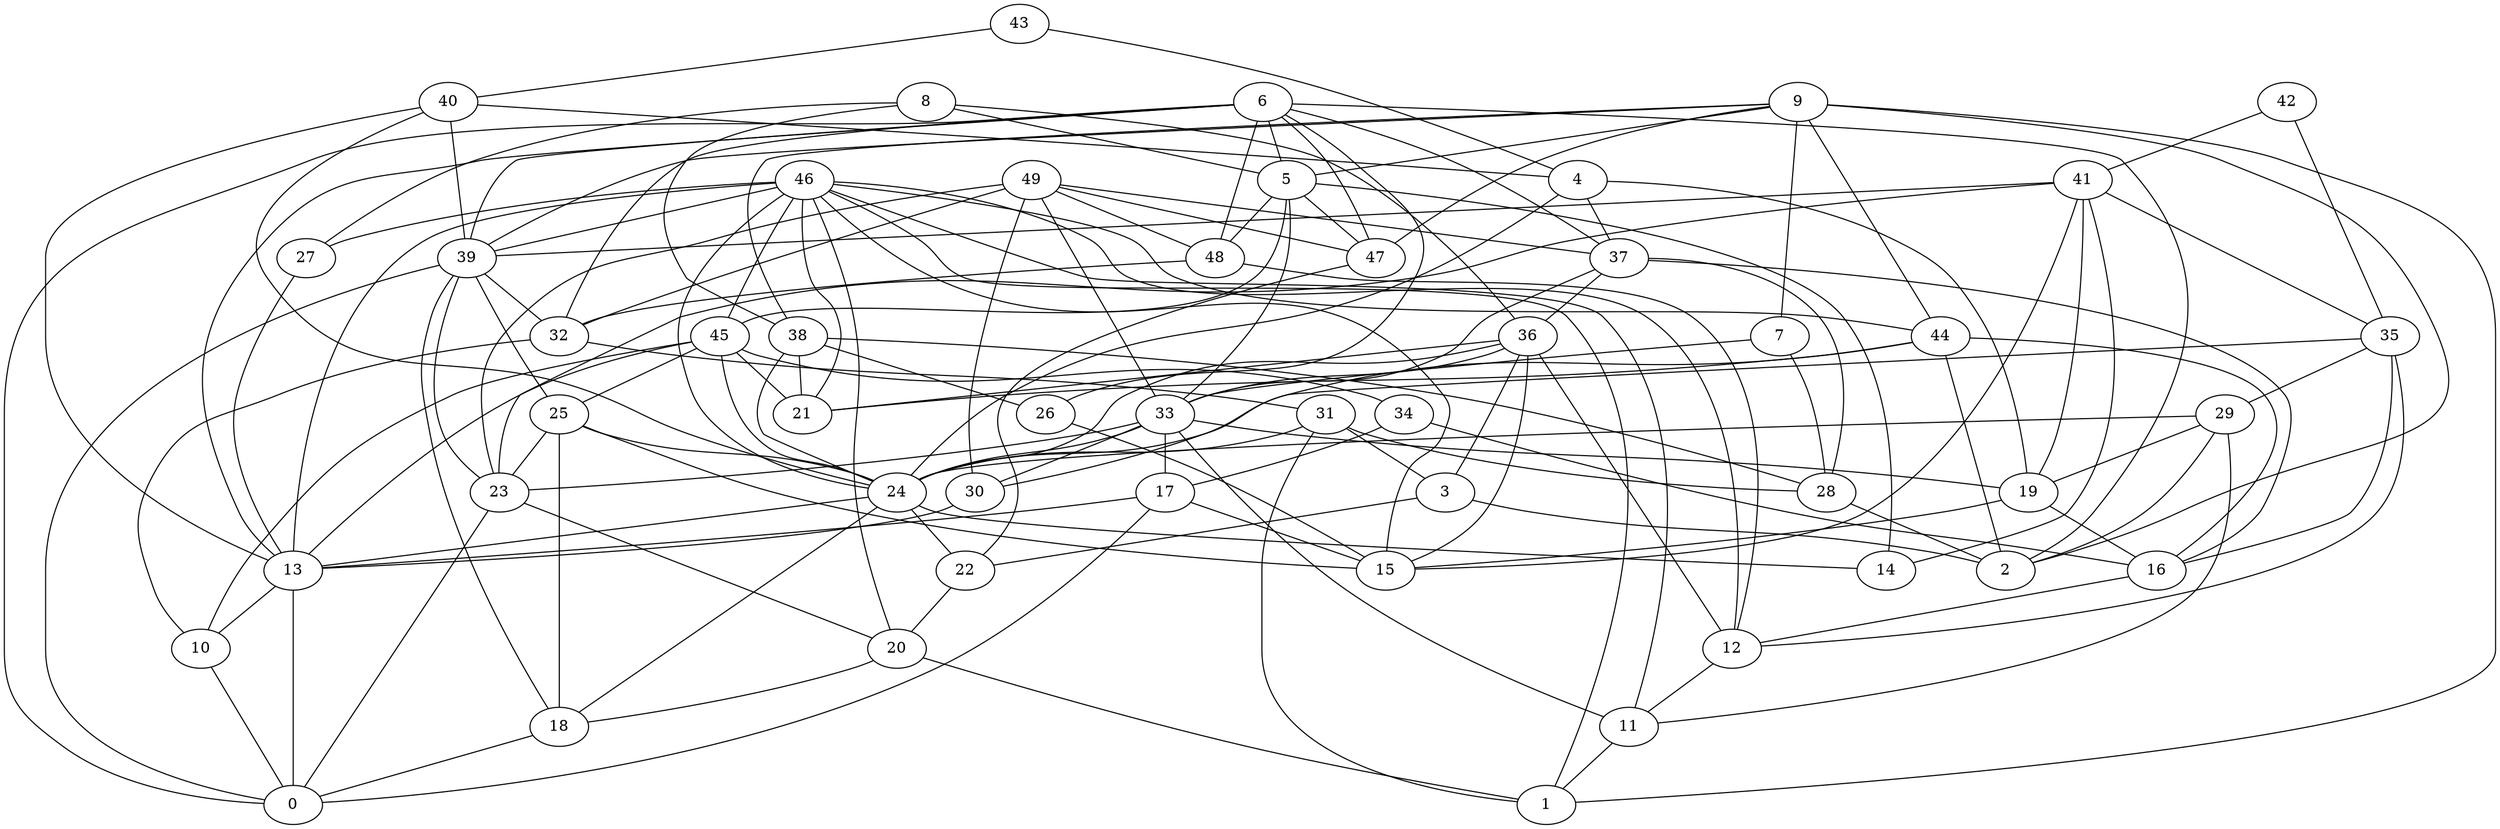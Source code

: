 digraph GG_graph {

subgraph G_graph {
edge [color = black]
"18" -> "0" [dir = none]
"42" -> "41" [dir = none]
"42" -> "35" [dir = none]
"49" -> "23" [dir = none]
"49" -> "32" [dir = none]
"49" -> "33" [dir = none]
"49" -> "37" [dir = none]
"37" -> "28" [dir = none]
"37" -> "16" [dir = none]
"37" -> "33" [dir = none]
"5" -> "47" [dir = none]
"5" -> "14" [dir = none]
"5" -> "33" [dir = none]
"34" -> "17" [dir = none]
"25" -> "24" [dir = none]
"25" -> "18" [dir = none]
"46" -> "45" [dir = none]
"46" -> "24" [dir = none]
"46" -> "21" [dir = none]
"46" -> "11" [dir = none]
"46" -> "1" [dir = none]
"46" -> "27" [dir = none]
"46" -> "12" [dir = none]
"46" -> "44" [dir = none]
"29" -> "24" [dir = none]
"29" -> "19" [dir = none]
"28" -> "2" [dir = none]
"41" -> "35" [dir = none]
"41" -> "19" [dir = none]
"41" -> "39" [dir = none]
"41" -> "14" [dir = none]
"41" -> "15" [dir = none]
"35" -> "24" [dir = none]
"35" -> "29" [dir = none]
"27" -> "13" [dir = none]
"7" -> "28" [dir = none]
"9" -> "1" [dir = none]
"9" -> "5" [dir = none]
"9" -> "39" [dir = none]
"9" -> "2" [dir = none]
"9" -> "7" [dir = none]
"36" -> "3" [dir = none]
"36" -> "12" [dir = none]
"36" -> "33" [dir = none]
"36" -> "24" [dir = none]
"36" -> "21" [dir = none]
"36" -> "15" [dir = none]
"22" -> "20" [dir = none]
"48" -> "32" [dir = none]
"48" -> "12" [dir = none]
"17" -> "15" [dir = none]
"17" -> "0" [dir = none]
"40" -> "24" [dir = none]
"40" -> "39" [dir = none]
"40" -> "4" [dir = none]
"43" -> "4" [dir = none]
"43" -> "40" [dir = none]
"4" -> "19" [dir = none]
"23" -> "20" [dir = none]
"8" -> "38" [dir = none]
"8" -> "36" [dir = none]
"8" -> "27" [dir = none]
"38" -> "24" [dir = none]
"33" -> "19" [dir = none]
"33" -> "17" [dir = none]
"33" -> "30" [dir = none]
"33" -> "23" [dir = none]
"24" -> "18" [dir = none]
"24" -> "13" [dir = none]
"47" -> "22" [dir = none]
"45" -> "34" [dir = none]
"45" -> "25" [dir = none]
"45" -> "21" [dir = none]
"45" -> "24" [dir = none]
"45" -> "10" [dir = none]
"6" -> "39" [dir = none]
"6" -> "0" [dir = none]
"6" -> "13" [dir = none]
"6" -> "37" [dir = none]
"6" -> "5" [dir = none]
"6" -> "26" [dir = none]
"6" -> "47" [dir = none]
"3" -> "2" [dir = none]
"3" -> "22" [dir = none]
"12" -> "11" [dir = none]
"44" -> "21" [dir = none]
"44" -> "16" [dir = none]
"44" -> "30" [dir = none]
"39" -> "18" [dir = none]
"39" -> "25" [dir = none]
"39" -> "0" [dir = none]
"39" -> "23" [dir = none]
"39" -> "32" [dir = none]
"32" -> "10" [dir = none]
"26" -> "15" [dir = none]
"31" -> "24" [dir = none]
"31" -> "1" [dir = none]
"20" -> "18" [dir = none]
"4" -> "37" [dir = none]
"23" -> "0" [dir = none]
"34" -> "16" [dir = none]
"25" -> "15" [dir = none]
"49" -> "47" [dir = none]
"6" -> "48" [dir = none]
"31" -> "3" [dir = none]
"29" -> "2" [dir = none]
"46" -> "39" [dir = none]
"32" -> "31" [dir = none]
"10" -> "0" [dir = none]
"38" -> "26" [dir = none]
"38" -> "28" [dir = none]
"25" -> "23" [dir = none]
"45" -> "13" [dir = none]
"30" -> "13" [dir = none]
"35" -> "16" [dir = none]
"8" -> "5" [dir = none]
"29" -> "11" [dir = none]
"6" -> "32" [dir = none]
"4" -> "24" [dir = none]
"16" -> "12" [dir = none]
"9" -> "44" [dir = none]
"17" -> "13" [dir = none]
"7" -> "33" [dir = none]
"40" -> "13" [dir = none]
"19" -> "15" [dir = none]
"31" -> "28" [dir = none]
"49" -> "48" [dir = none]
"9" -> "38" [dir = none]
"19" -> "16" [dir = none]
"46" -> "15" [dir = none]
"38" -> "21" [dir = none]
"6" -> "2" [dir = none]
"33" -> "11" [dir = none]
"11" -> "1" [dir = none]
"13" -> "10" [dir = none]
"13" -> "0" [dir = none]
"46" -> "20" [dir = none]
"5" -> "48" [dir = none]
"35" -> "12" [dir = none]
"46" -> "13" [dir = none]
"33" -> "24" [dir = none]
"9" -> "47" [dir = none]
"49" -> "30" [dir = none]
"24" -> "14" [dir = none]
"24" -> "22" [dir = none]
"41" -> "23" [dir = none]
"5" -> "45" [dir = none]
"20" -> "1" [dir = none]
"37" -> "36" [dir = none]
"44" -> "2" [dir = none]
}

}
